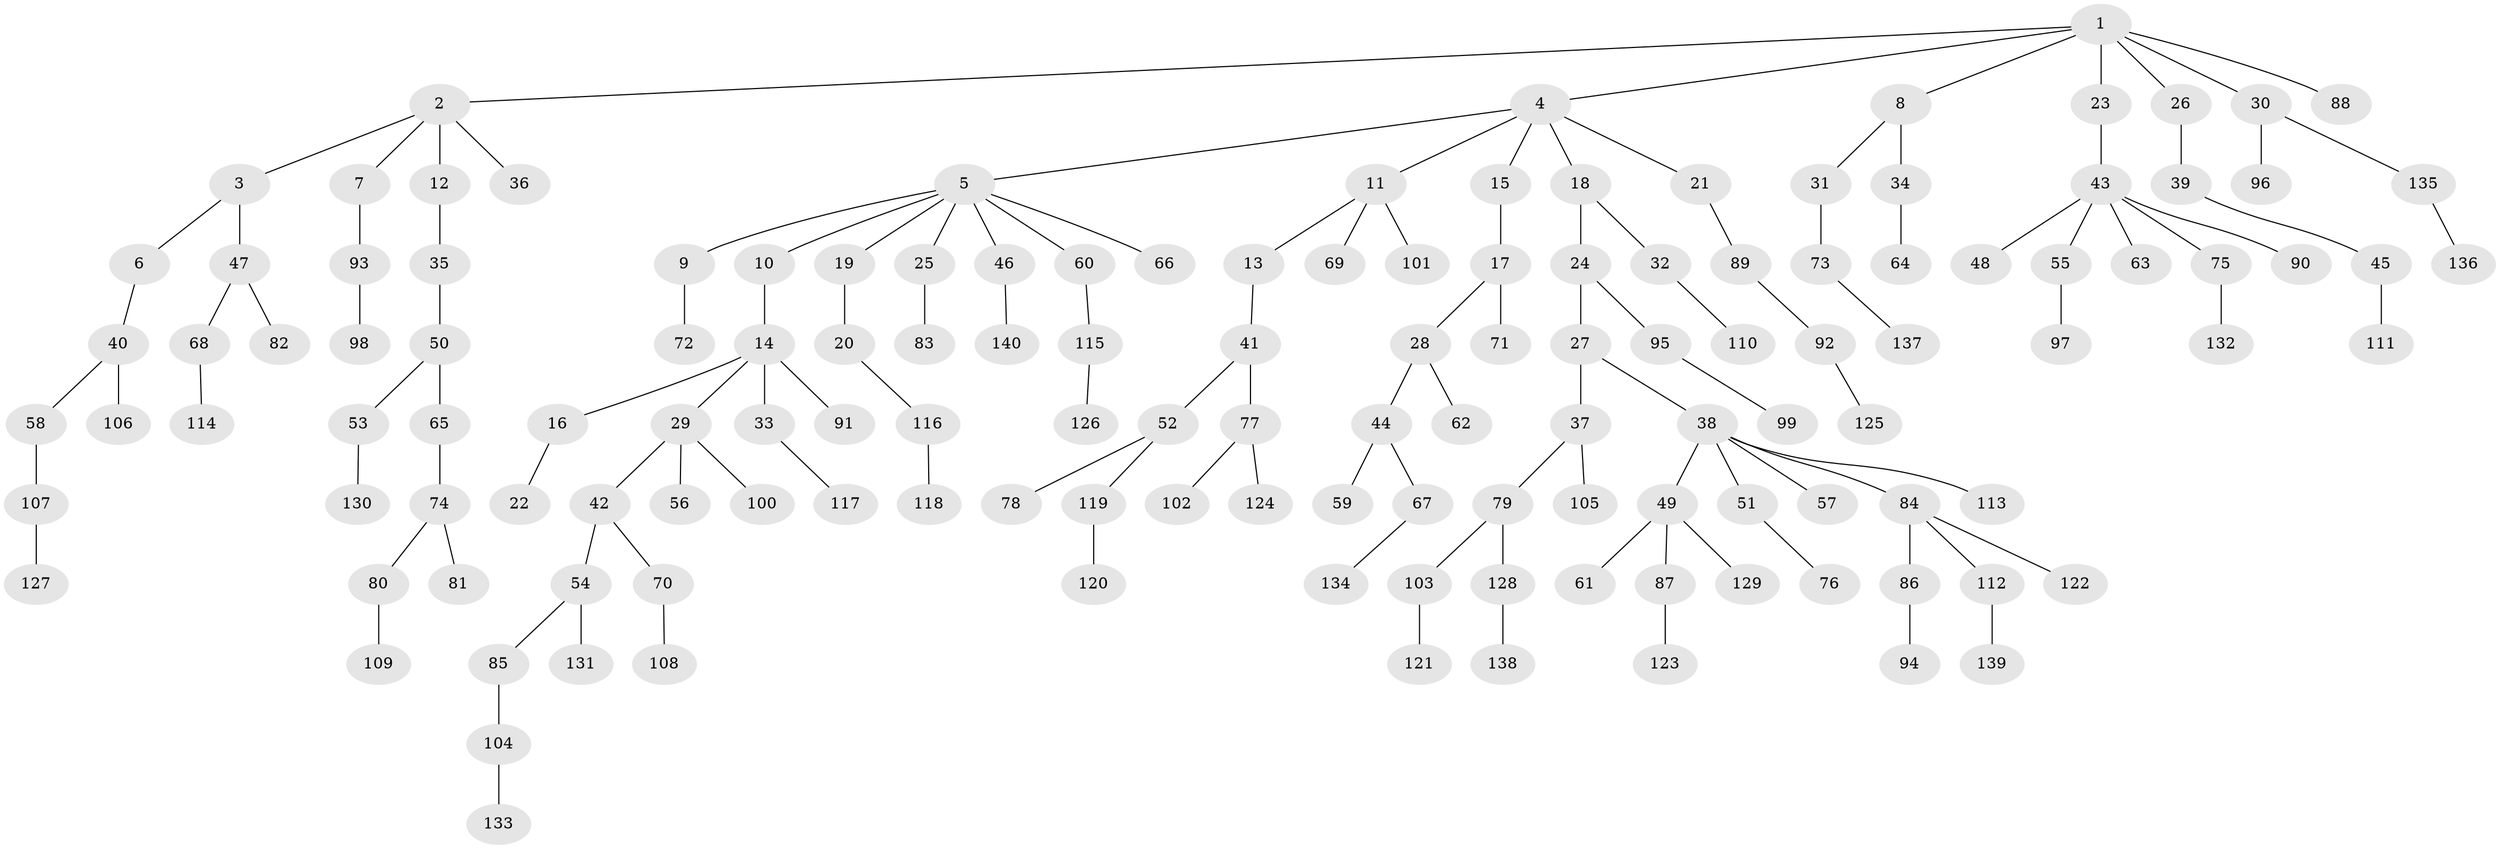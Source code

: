 // coarse degree distribution, {7: 0.03260869565217391, 4: 0.05434782608695652, 3: 0.13043478260869565, 6: 0.021739130434782608, 2: 0.20652173913043478, 1: 0.5434782608695652, 5: 0.010869565217391304}
// Generated by graph-tools (version 1.1) at 2025/24/03/03/25 07:24:07]
// undirected, 140 vertices, 139 edges
graph export_dot {
graph [start="1"]
  node [color=gray90,style=filled];
  1;
  2;
  3;
  4;
  5;
  6;
  7;
  8;
  9;
  10;
  11;
  12;
  13;
  14;
  15;
  16;
  17;
  18;
  19;
  20;
  21;
  22;
  23;
  24;
  25;
  26;
  27;
  28;
  29;
  30;
  31;
  32;
  33;
  34;
  35;
  36;
  37;
  38;
  39;
  40;
  41;
  42;
  43;
  44;
  45;
  46;
  47;
  48;
  49;
  50;
  51;
  52;
  53;
  54;
  55;
  56;
  57;
  58;
  59;
  60;
  61;
  62;
  63;
  64;
  65;
  66;
  67;
  68;
  69;
  70;
  71;
  72;
  73;
  74;
  75;
  76;
  77;
  78;
  79;
  80;
  81;
  82;
  83;
  84;
  85;
  86;
  87;
  88;
  89;
  90;
  91;
  92;
  93;
  94;
  95;
  96;
  97;
  98;
  99;
  100;
  101;
  102;
  103;
  104;
  105;
  106;
  107;
  108;
  109;
  110;
  111;
  112;
  113;
  114;
  115;
  116;
  117;
  118;
  119;
  120;
  121;
  122;
  123;
  124;
  125;
  126;
  127;
  128;
  129;
  130;
  131;
  132;
  133;
  134;
  135;
  136;
  137;
  138;
  139;
  140;
  1 -- 2;
  1 -- 4;
  1 -- 8;
  1 -- 23;
  1 -- 26;
  1 -- 30;
  1 -- 88;
  2 -- 3;
  2 -- 7;
  2 -- 12;
  2 -- 36;
  3 -- 6;
  3 -- 47;
  4 -- 5;
  4 -- 11;
  4 -- 15;
  4 -- 18;
  4 -- 21;
  5 -- 9;
  5 -- 10;
  5 -- 19;
  5 -- 25;
  5 -- 46;
  5 -- 60;
  5 -- 66;
  6 -- 40;
  7 -- 93;
  8 -- 31;
  8 -- 34;
  9 -- 72;
  10 -- 14;
  11 -- 13;
  11 -- 69;
  11 -- 101;
  12 -- 35;
  13 -- 41;
  14 -- 16;
  14 -- 29;
  14 -- 33;
  14 -- 91;
  15 -- 17;
  16 -- 22;
  17 -- 28;
  17 -- 71;
  18 -- 24;
  18 -- 32;
  19 -- 20;
  20 -- 116;
  21 -- 89;
  23 -- 43;
  24 -- 27;
  24 -- 95;
  25 -- 83;
  26 -- 39;
  27 -- 37;
  27 -- 38;
  28 -- 44;
  28 -- 62;
  29 -- 42;
  29 -- 56;
  29 -- 100;
  30 -- 96;
  30 -- 135;
  31 -- 73;
  32 -- 110;
  33 -- 117;
  34 -- 64;
  35 -- 50;
  37 -- 79;
  37 -- 105;
  38 -- 49;
  38 -- 51;
  38 -- 57;
  38 -- 84;
  38 -- 113;
  39 -- 45;
  40 -- 58;
  40 -- 106;
  41 -- 52;
  41 -- 77;
  42 -- 54;
  42 -- 70;
  43 -- 48;
  43 -- 55;
  43 -- 63;
  43 -- 75;
  43 -- 90;
  44 -- 59;
  44 -- 67;
  45 -- 111;
  46 -- 140;
  47 -- 68;
  47 -- 82;
  49 -- 61;
  49 -- 87;
  49 -- 129;
  50 -- 53;
  50 -- 65;
  51 -- 76;
  52 -- 78;
  52 -- 119;
  53 -- 130;
  54 -- 85;
  54 -- 131;
  55 -- 97;
  58 -- 107;
  60 -- 115;
  65 -- 74;
  67 -- 134;
  68 -- 114;
  70 -- 108;
  73 -- 137;
  74 -- 80;
  74 -- 81;
  75 -- 132;
  77 -- 102;
  77 -- 124;
  79 -- 103;
  79 -- 128;
  80 -- 109;
  84 -- 86;
  84 -- 112;
  84 -- 122;
  85 -- 104;
  86 -- 94;
  87 -- 123;
  89 -- 92;
  92 -- 125;
  93 -- 98;
  95 -- 99;
  103 -- 121;
  104 -- 133;
  107 -- 127;
  112 -- 139;
  115 -- 126;
  116 -- 118;
  119 -- 120;
  128 -- 138;
  135 -- 136;
}
